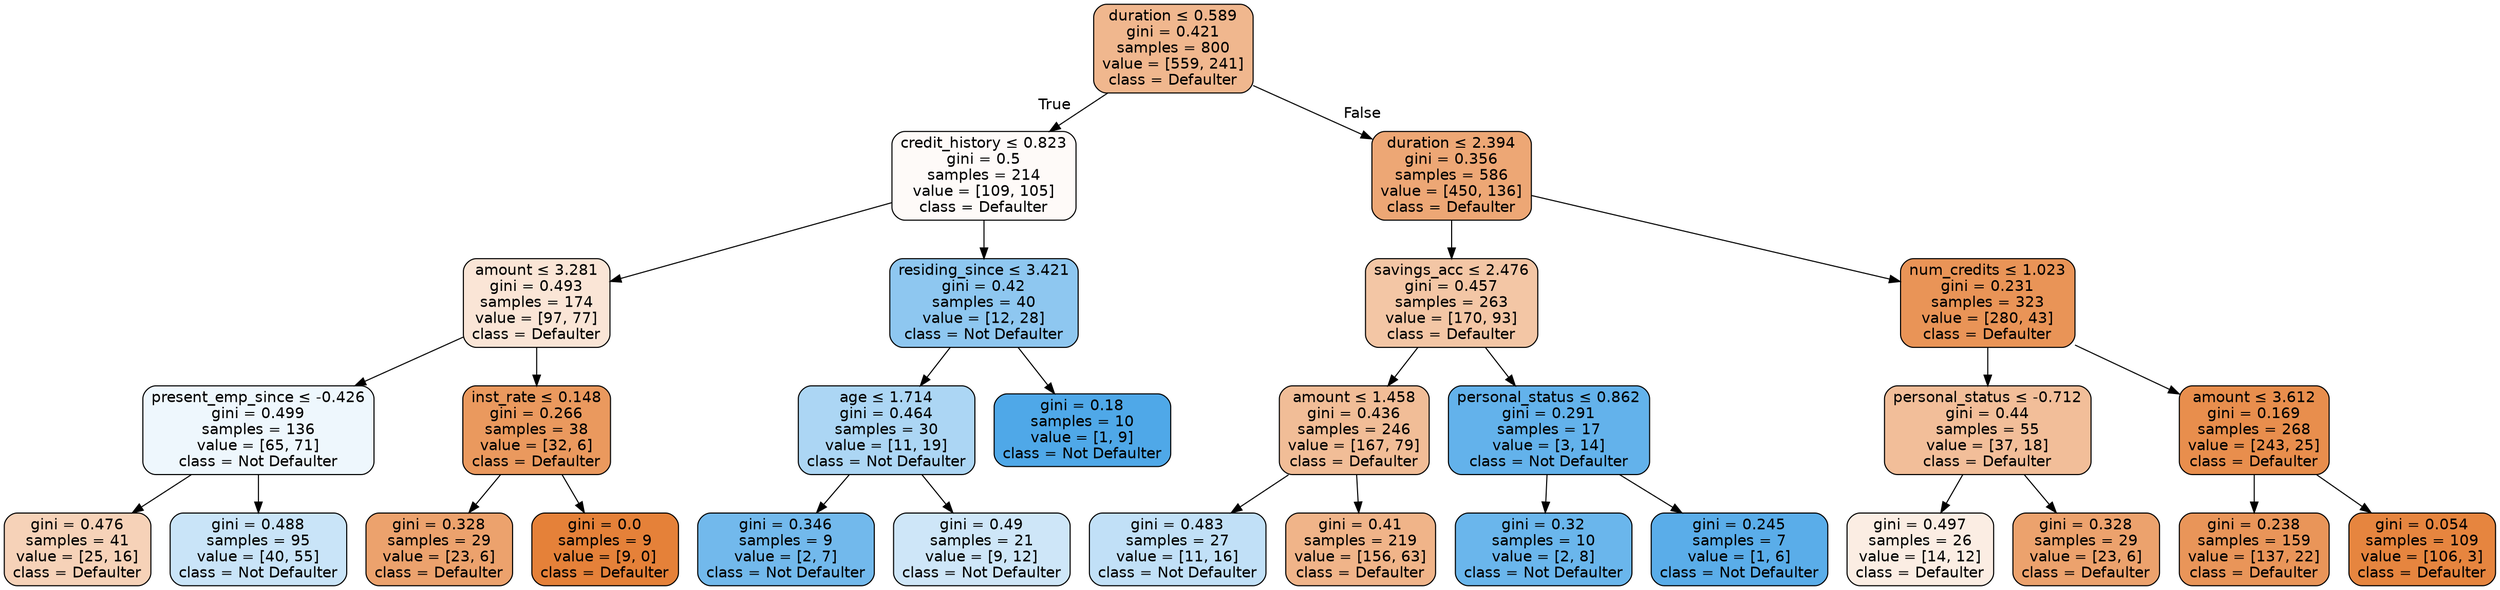 digraph Tree {
node [shape=box, style="filled, rounded", color="black", fontname="helvetica"] ;
edge [fontname="helvetica"] ;
0 [label=<duration &le; 0.589<br/>gini = 0.421<br/>samples = 800<br/>value = [559, 241]<br/>class = Defaulter>, fillcolor="#f0b78e"] ;
1 [label=<credit_history &le; 0.823<br/>gini = 0.5<br/>samples = 214<br/>value = [109, 105]<br/>class = Defaulter>, fillcolor="#fefaf8"] ;
0 -> 1 [labeldistance=2.5, labelangle=45, headlabel="True"] ;
2 [label=<amount &le; 3.281<br/>gini = 0.493<br/>samples = 174<br/>value = [97, 77]<br/>class = Defaulter>, fillcolor="#fae5d6"] ;
1 -> 2 ;
3 [label=<present_emp_since &le; -0.426<br/>gini = 0.499<br/>samples = 136<br/>value = [65, 71]<br/>class = Not Defaulter>, fillcolor="#eef7fd"] ;
2 -> 3 ;
4 [label=<gini = 0.476<br/>samples = 41<br/>value = [25, 16]<br/>class = Defaulter>, fillcolor="#f6d2b8"] ;
3 -> 4 ;
5 [label=<gini = 0.488<br/>samples = 95<br/>value = [40, 55]<br/>class = Not Defaulter>, fillcolor="#c9e4f8"] ;
3 -> 5 ;
6 [label=<inst_rate &le; 0.148<br/>gini = 0.266<br/>samples = 38<br/>value = [32, 6]<br/>class = Defaulter>, fillcolor="#ea995e"] ;
2 -> 6 ;
7 [label=<gini = 0.328<br/>samples = 29<br/>value = [23, 6]<br/>class = Defaulter>, fillcolor="#eca26d"] ;
6 -> 7 ;
8 [label=<gini = 0.0<br/>samples = 9<br/>value = [9, 0]<br/>class = Defaulter>, fillcolor="#e58139"] ;
6 -> 8 ;
9 [label=<residing_since &le; 3.421<br/>gini = 0.42<br/>samples = 40<br/>value = [12, 28]<br/>class = Not Defaulter>, fillcolor="#8ec7f0"] ;
1 -> 9 ;
10 [label=<age &le; 1.714<br/>gini = 0.464<br/>samples = 30<br/>value = [11, 19]<br/>class = Not Defaulter>, fillcolor="#acd6f4"] ;
9 -> 10 ;
11 [label=<gini = 0.346<br/>samples = 9<br/>value = [2, 7]<br/>class = Not Defaulter>, fillcolor="#72b9ec"] ;
10 -> 11 ;
12 [label=<gini = 0.49<br/>samples = 21<br/>value = [9, 12]<br/>class = Not Defaulter>, fillcolor="#cee6f8"] ;
10 -> 12 ;
13 [label=<gini = 0.18<br/>samples = 10<br/>value = [1, 9]<br/>class = Not Defaulter>, fillcolor="#4fa8e8"] ;
9 -> 13 ;
14 [label=<duration &le; 2.394<br/>gini = 0.356<br/>samples = 586<br/>value = [450, 136]<br/>class = Defaulter>, fillcolor="#eda775"] ;
0 -> 14 [labeldistance=2.5, labelangle=-45, headlabel="False"] ;
15 [label=<savings_acc &le; 2.476<br/>gini = 0.457<br/>samples = 263<br/>value = [170, 93]<br/>class = Defaulter>, fillcolor="#f3c6a5"] ;
14 -> 15 ;
16 [label=<amount &le; 1.458<br/>gini = 0.436<br/>samples = 246<br/>value = [167, 79]<br/>class = Defaulter>, fillcolor="#f1bd97"] ;
15 -> 16 ;
17 [label=<gini = 0.483<br/>samples = 27<br/>value = [11, 16]<br/>class = Not Defaulter>, fillcolor="#c1e0f7"] ;
16 -> 17 ;
18 [label=<gini = 0.41<br/>samples = 219<br/>value = [156, 63]<br/>class = Defaulter>, fillcolor="#f0b489"] ;
16 -> 18 ;
19 [label=<personal_status &le; 0.862<br/>gini = 0.291<br/>samples = 17<br/>value = [3, 14]<br/>class = Not Defaulter>, fillcolor="#63b2eb"] ;
15 -> 19 ;
20 [label=<gini = 0.32<br/>samples = 10<br/>value = [2, 8]<br/>class = Not Defaulter>, fillcolor="#6ab6ec"] ;
19 -> 20 ;
21 [label=<gini = 0.245<br/>samples = 7<br/>value = [1, 6]<br/>class = Not Defaulter>, fillcolor="#5aade9"] ;
19 -> 21 ;
22 [label=<num_credits &le; 1.023<br/>gini = 0.231<br/>samples = 323<br/>value = [280, 43]<br/>class = Defaulter>, fillcolor="#e99457"] ;
14 -> 22 ;
23 [label=<personal_status &le; -0.712<br/>gini = 0.44<br/>samples = 55<br/>value = [37, 18]<br/>class = Defaulter>, fillcolor="#f2be99"] ;
22 -> 23 ;
24 [label=<gini = 0.497<br/>samples = 26<br/>value = [14, 12]<br/>class = Defaulter>, fillcolor="#fbede3"] ;
23 -> 24 ;
25 [label=<gini = 0.328<br/>samples = 29<br/>value = [23, 6]<br/>class = Defaulter>, fillcolor="#eca26d"] ;
23 -> 25 ;
26 [label=<amount &le; 3.612<br/>gini = 0.169<br/>samples = 268<br/>value = [243, 25]<br/>class = Defaulter>, fillcolor="#e88e4d"] ;
22 -> 26 ;
27 [label=<gini = 0.238<br/>samples = 159<br/>value = [137, 22]<br/>class = Defaulter>, fillcolor="#e99559"] ;
26 -> 27 ;
28 [label=<gini = 0.054<br/>samples = 109<br/>value = [106, 3]<br/>class = Defaulter>, fillcolor="#e6853f"] ;
26 -> 28 ;
}
